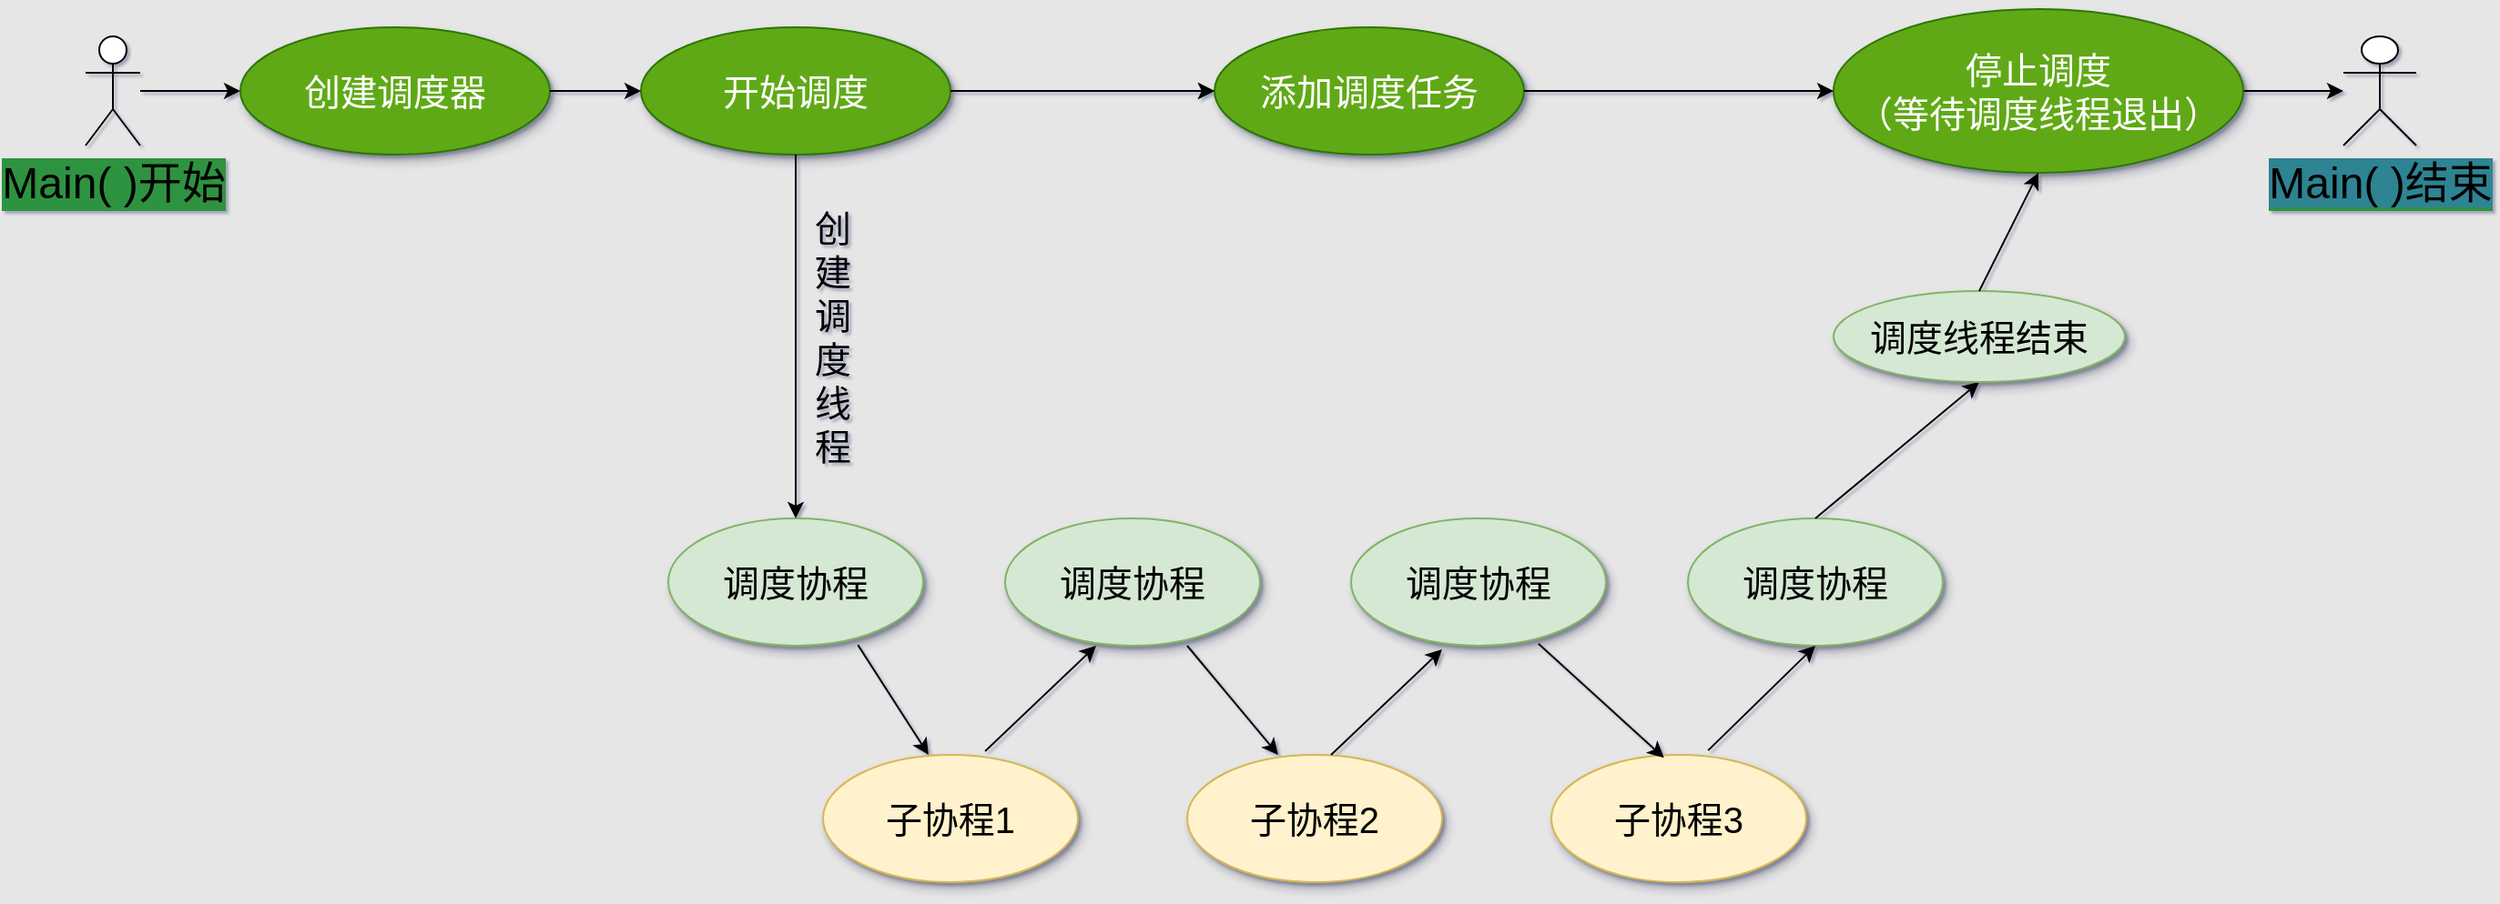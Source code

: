 <mxfile>
    <diagram id="6I0OCvxSQrVGMHxT2VVA" name="Page-1">
        <mxGraphModel dx="1955" dy="1327" grid="1" gridSize="10" guides="1" tooltips="1" connect="1" arrows="1" fold="1" page="1" pageScale="1" pageWidth="850" pageHeight="1100" background="#E6E6E6" math="0" shadow="1">
            <root>
                <mxCell id="0"/>
                <mxCell id="1" parent="0"/>
                <mxCell id="WtVcBaEnB1_Sni-o9t-m-2" value="&lt;font face=&quot;Helvetica&quot; style=&quot;font-size: 20px;&quot;&gt;调度协程&lt;/font&gt;" style="ellipse;whiteSpace=wrap;html=1;fillColor=#d5e8d4;strokeColor=#82b366;shadow=1;" parent="1" vertex="1">
                    <mxGeometry x="490" y="520" width="140" height="70" as="geometry"/>
                </mxCell>
                <mxCell id="WtVcBaEnB1_Sni-o9t-m-3" value="&lt;font style=&quot;font-size: 20px;&quot;&gt;调度协程&lt;/font&gt;" style="ellipse;whiteSpace=wrap;html=1;fillColor=#d5e8d4;strokeColor=#82b366;shadow=1;" parent="1" vertex="1">
                    <mxGeometry x="1050" y="520" width="140" height="70" as="geometry"/>
                </mxCell>
                <mxCell id="WtVcBaEnB1_Sni-o9t-m-4" value="&lt;font style=&quot;font-size: 20px;&quot;&gt;调度协程&lt;/font&gt;" style="ellipse;whiteSpace=wrap;html=1;fillColor=#d5e8d4;strokeColor=#82b366;shadow=1;" parent="1" vertex="1">
                    <mxGeometry x="865" y="520" width="140" height="70" as="geometry"/>
                </mxCell>
                <mxCell id="WtVcBaEnB1_Sni-o9t-m-7" value="&lt;font face=&quot;Helvetica&quot; style=&quot;font-size: 20px;&quot;&gt;子协程1&lt;/font&gt;" style="ellipse;whiteSpace=wrap;html=1;fillColor=#fff2cc;strokeColor=#d6b656;shadow=1;fontSize=20;" parent="1" vertex="1">
                    <mxGeometry x="575" y="650" width="140" height="70" as="geometry"/>
                </mxCell>
                <mxCell id="WtVcBaEnB1_Sni-o9t-m-8" value="&lt;font face=&quot;Helvetica&quot; style=&quot;font-size: 20px;&quot;&gt;子协程2&lt;/font&gt;" style="ellipse;whiteSpace=wrap;html=1;fillColor=#fff2cc;strokeColor=#d6b656;shadow=1;fontSize=20;" parent="1" vertex="1">
                    <mxGeometry x="775" y="650" width="140" height="70" as="geometry"/>
                </mxCell>
                <mxCell id="WtVcBaEnB1_Sni-o9t-m-9" value="&lt;font face=&quot;Helvetica&quot; style=&quot;font-size: 20px;&quot;&gt;子协程3&lt;/font&gt;" style="ellipse;whiteSpace=wrap;html=1;fillColor=#fff2cc;strokeColor=#d6b656;shadow=1;fontSize=20;" parent="1" vertex="1">
                    <mxGeometry x="975" y="650" width="140" height="70" as="geometry"/>
                </mxCell>
                <mxCell id="WtVcBaEnB1_Sni-o9t-m-10" value="&lt;font style=&quot;font-size: 20px;&quot;&gt;调度协程&lt;/font&gt;" style="ellipse;whiteSpace=wrap;html=1;fillColor=#d5e8d4;strokeColor=#82b366;shadow=1;" parent="1" vertex="1">
                    <mxGeometry x="675" y="520" width="140" height="70" as="geometry"/>
                </mxCell>
                <mxCell id="40" value="" style="edgeStyle=none;html=1;entryX=0;entryY=0.5;entryDx=0;entryDy=0;" edge="1" parent="1" source="13" target="38">
                    <mxGeometry relative="1" as="geometry">
                        <mxPoint x="125" y="410" as="targetPoint"/>
                    </mxGeometry>
                </mxCell>
                <mxCell id="13" value="Main( )开始" style="shape=umlActor;verticalLabelPosition=bottom;verticalAlign=top;html=1;outlineConnect=0;labelBackgroundColor=#2f933f;fontSize=24;" parent="1" vertex="1">
                    <mxGeometry x="170" y="255" width="30" height="60" as="geometry"/>
                </mxCell>
                <mxCell id="19" value="&lt;span style=&quot;background-color: rgb(47, 132, 147);&quot;&gt;Main( )结束&lt;/span&gt;" style="shape=umlActor;verticalLabelPosition=bottom;verticalAlign=top;html=1;outlineConnect=0;labelBackgroundColor=#2f933f;fontSize=24;" parent="1" vertex="1">
                    <mxGeometry x="1410" y="255" width="40" height="60" as="geometry"/>
                </mxCell>
                <mxCell id="20" value="" style="endArrow=classic;html=1;labelBackgroundColor=#151d1e;fontSize=24;exitX=0.744;exitY=0.994;exitDx=0;exitDy=0;entryX=0.414;entryY=0;entryDx=0;entryDy=0;entryPerimeter=0;exitPerimeter=0;" parent="1" source="WtVcBaEnB1_Sni-o9t-m-2" target="WtVcBaEnB1_Sni-o9t-m-7" edge="1">
                    <mxGeometry width="50" height="50" relative="1" as="geometry">
                        <mxPoint x="605" y="580" as="sourcePoint"/>
                        <mxPoint x="655" y="530" as="targetPoint"/>
                    </mxGeometry>
                </mxCell>
                <mxCell id="21" value="" style="endArrow=classic;html=1;labelBackgroundColor=#151d1e;fontSize=24;exitX=0.636;exitY=-0.029;exitDx=0;exitDy=0;exitPerimeter=0;" parent="1" source="WtVcBaEnB1_Sni-o9t-m-7" edge="1">
                    <mxGeometry width="50" height="50" relative="1" as="geometry">
                        <mxPoint x="665" y="660" as="sourcePoint"/>
                        <mxPoint x="725" y="590" as="targetPoint"/>
                    </mxGeometry>
                </mxCell>
                <mxCell id="31" value="" style="endArrow=classic;html=1;labelBackgroundColor=#151d1e;fontSize=24;exitX=1;exitY=1;exitDx=0;exitDy=0;entryX=0.357;entryY=0;entryDx=0;entryDy=0;entryPerimeter=0;" parent="1" target="WtVcBaEnB1_Sni-o9t-m-8" edge="1">
                    <mxGeometry width="50" height="50" relative="1" as="geometry">
                        <mxPoint x="775.003" y="589.995" as="sourcePoint"/>
                        <mxPoint x="798.22" y="660.37" as="targetPoint"/>
                    </mxGeometry>
                </mxCell>
                <mxCell id="33" value="" style="endArrow=classic;html=1;labelBackgroundColor=#151d1e;fontSize=24;exitX=0.636;exitY=-0.029;exitDx=0;exitDy=0;exitPerimeter=0;" parent="1" edge="1">
                    <mxGeometry width="50" height="50" relative="1" as="geometry">
                        <mxPoint x="854.04" y="650.0" as="sourcePoint"/>
                        <mxPoint x="915" y="592.03" as="targetPoint"/>
                    </mxGeometry>
                </mxCell>
                <mxCell id="35" value="" style="endArrow=classic;html=1;labelBackgroundColor=#151d1e;fontSize=24;exitX=0.735;exitY=0.984;exitDx=0;exitDy=0;exitPerimeter=0;entryX=0.442;entryY=0.024;entryDx=0;entryDy=0;entryPerimeter=0;" parent="1" source="WtVcBaEnB1_Sni-o9t-m-4" target="WtVcBaEnB1_Sni-o9t-m-9" edge="1">
                    <mxGeometry width="50" height="50" relative="1" as="geometry">
                        <mxPoint x="985" y="580" as="sourcePoint"/>
                        <mxPoint x="1015" y="650" as="targetPoint"/>
                    </mxGeometry>
                </mxCell>
                <mxCell id="36" value="" style="endArrow=classic;html=1;labelBackgroundColor=#151d1e;fontSize=24;exitX=0.615;exitY=-0.035;exitDx=0;exitDy=0;entryX=0.5;entryY=1;entryDx=0;entryDy=0;exitPerimeter=0;" parent="1" source="WtVcBaEnB1_Sni-o9t-m-9" target="WtVcBaEnB1_Sni-o9t-m-3" edge="1">
                    <mxGeometry width="50" height="50" relative="1" as="geometry">
                        <mxPoint x="864.04" y="660.0" as="sourcePoint"/>
                        <mxPoint x="925" y="602.03" as="targetPoint"/>
                    </mxGeometry>
                </mxCell>
                <mxCell id="38" value="&lt;font style=&quot;font-size: 20px;&quot;&gt;创建调度器&lt;/font&gt;" style="ellipse;whiteSpace=wrap;html=1;fillColor=#60a917;strokeColor=#2D7600;shadow=1;fontColor=#ffffff;" vertex="1" parent="1">
                    <mxGeometry x="255" y="250" width="170" height="70" as="geometry"/>
                </mxCell>
                <mxCell id="55" value="" style="edgeStyle=none;html=1;" edge="1" parent="1" source="41" target="42">
                    <mxGeometry relative="1" as="geometry"/>
                </mxCell>
                <mxCell id="41" value="&lt;font style=&quot;font-size: 20px;&quot;&gt;开始调度&lt;/font&gt;" style="ellipse;whiteSpace=wrap;html=1;fillColor=#60a917;strokeColor=#2D7600;shadow=1;fontColor=#ffffff;" vertex="1" parent="1">
                    <mxGeometry x="475" y="250" width="170" height="70" as="geometry"/>
                </mxCell>
                <mxCell id="42" value="&lt;font style=&quot;font-size: 20px;&quot;&gt;添加调度任务&lt;/font&gt;" style="ellipse;whiteSpace=wrap;html=1;fillColor=#60a917;strokeColor=#2D7600;shadow=1;fontColor=#ffffff;" vertex="1" parent="1">
                    <mxGeometry x="790" y="250" width="170" height="70" as="geometry"/>
                </mxCell>
                <mxCell id="56" value="" style="edgeStyle=none;html=1;" edge="1" parent="1" source="43" target="19">
                    <mxGeometry relative="1" as="geometry"/>
                </mxCell>
                <mxCell id="43" value="&lt;font style=&quot;font-size: 20px;&quot;&gt;停止调度&lt;br&gt;（等待调度线程退出）&lt;/font&gt;" style="ellipse;whiteSpace=wrap;html=1;fillColor=#60a917;strokeColor=#2D7600;shadow=1;fontColor=#ffffff;" vertex="1" parent="1">
                    <mxGeometry x="1130" y="240" width="225" height="90" as="geometry"/>
                </mxCell>
                <mxCell id="50" value="" style="endArrow=classic;html=1;entryX=0;entryY=0.5;entryDx=0;entryDy=0;exitX=1;exitY=0.5;exitDx=0;exitDy=0;" edge="1" parent="1" source="38" target="41">
                    <mxGeometry width="50" height="50" relative="1" as="geometry">
                        <mxPoint x="400" y="290" as="sourcePoint"/>
                        <mxPoint x="450" y="240" as="targetPoint"/>
                    </mxGeometry>
                </mxCell>
                <mxCell id="53" value="" style="endArrow=classic;html=1;entryX=0;entryY=0.5;entryDx=0;entryDy=0;exitX=1;exitY=0.5;exitDx=0;exitDy=0;exitPerimeter=0;" edge="1" parent="1" source="42" target="43">
                    <mxGeometry width="50" height="50" relative="1" as="geometry">
                        <mxPoint x="915.0" y="284.41" as="sourcePoint"/>
                        <mxPoint x="1005.0" y="284.41" as="targetPoint"/>
                    </mxGeometry>
                </mxCell>
                <mxCell id="54" value="" style="endArrow=classic;html=1;entryX=0;entryY=0.5;entryDx=0;entryDy=0;exitX=1;exitY=0.5;exitDx=0;exitDy=0;" edge="1" parent="1" source="41" target="42">
                    <mxGeometry width="50" height="50" relative="1" as="geometry">
                        <mxPoint x="670" y="284" as="sourcePoint"/>
                        <mxPoint x="740.0" y="284.41" as="targetPoint"/>
                    </mxGeometry>
                </mxCell>
                <mxCell id="57" value="" style="endArrow=classic;html=1;entryX=0.5;entryY=0;entryDx=0;entryDy=0;exitX=0.5;exitY=1;exitDx=0;exitDy=0;" edge="1" parent="1" source="41" target="WtVcBaEnB1_Sni-o9t-m-2">
                    <mxGeometry width="50" height="50" relative="1" as="geometry">
                        <mxPoint x="510" y="400" as="sourcePoint"/>
                        <mxPoint x="560" y="350" as="targetPoint"/>
                    </mxGeometry>
                </mxCell>
                <mxCell id="58" value="&lt;font style=&quot;font-size: 20px;&quot;&gt;创&lt;br&gt;建&lt;br&gt;调&lt;br&gt;度&lt;br&gt;线&lt;br&gt;程&lt;/font&gt;" style="text;html=1;align=center;verticalAlign=middle;resizable=0;points=[];autosize=1;strokeColor=none;fillColor=none;rotation=0;" vertex="1" parent="1">
                    <mxGeometry x="560" y="340" width="40" height="160" as="geometry"/>
                </mxCell>
                <mxCell id="60" value="" style="endArrow=classic;html=1;entryX=0.5;entryY=1;entryDx=0;entryDy=0;exitX=0.5;exitY=0;exitDx=0;exitDy=0;" edge="1" parent="1" source="WtVcBaEnB1_Sni-o9t-m-3" target="62">
                    <mxGeometry width="50" height="50" relative="1" as="geometry">
                        <mxPoint x="1240" y="520" as="sourcePoint"/>
                        <mxPoint x="1131.91" y="520" as="targetPoint"/>
                    </mxGeometry>
                </mxCell>
                <mxCell id="62" value="&lt;font style=&quot;font-size: 20px;&quot;&gt;调度线程结束&lt;/font&gt;" style="ellipse;whiteSpace=wrap;html=1;fillColor=#d5e8d4;strokeColor=#82b366;shadow=1;" vertex="1" parent="1">
                    <mxGeometry x="1130" y="395" width="160" height="50" as="geometry"/>
                </mxCell>
                <mxCell id="63" value="" style="endArrow=classic;html=1;exitX=0.5;exitY=0;exitDx=0;exitDy=0;entryX=0.5;entryY=1;entryDx=0;entryDy=0;" edge="1" parent="1" source="62" target="43">
                    <mxGeometry width="50" height="50" relative="1" as="geometry">
                        <mxPoint x="1130" y="530" as="sourcePoint"/>
                        <mxPoint x="1220" y="490" as="targetPoint"/>
                    </mxGeometry>
                </mxCell>
            </root>
        </mxGraphModel>
    </diagram>
</mxfile>